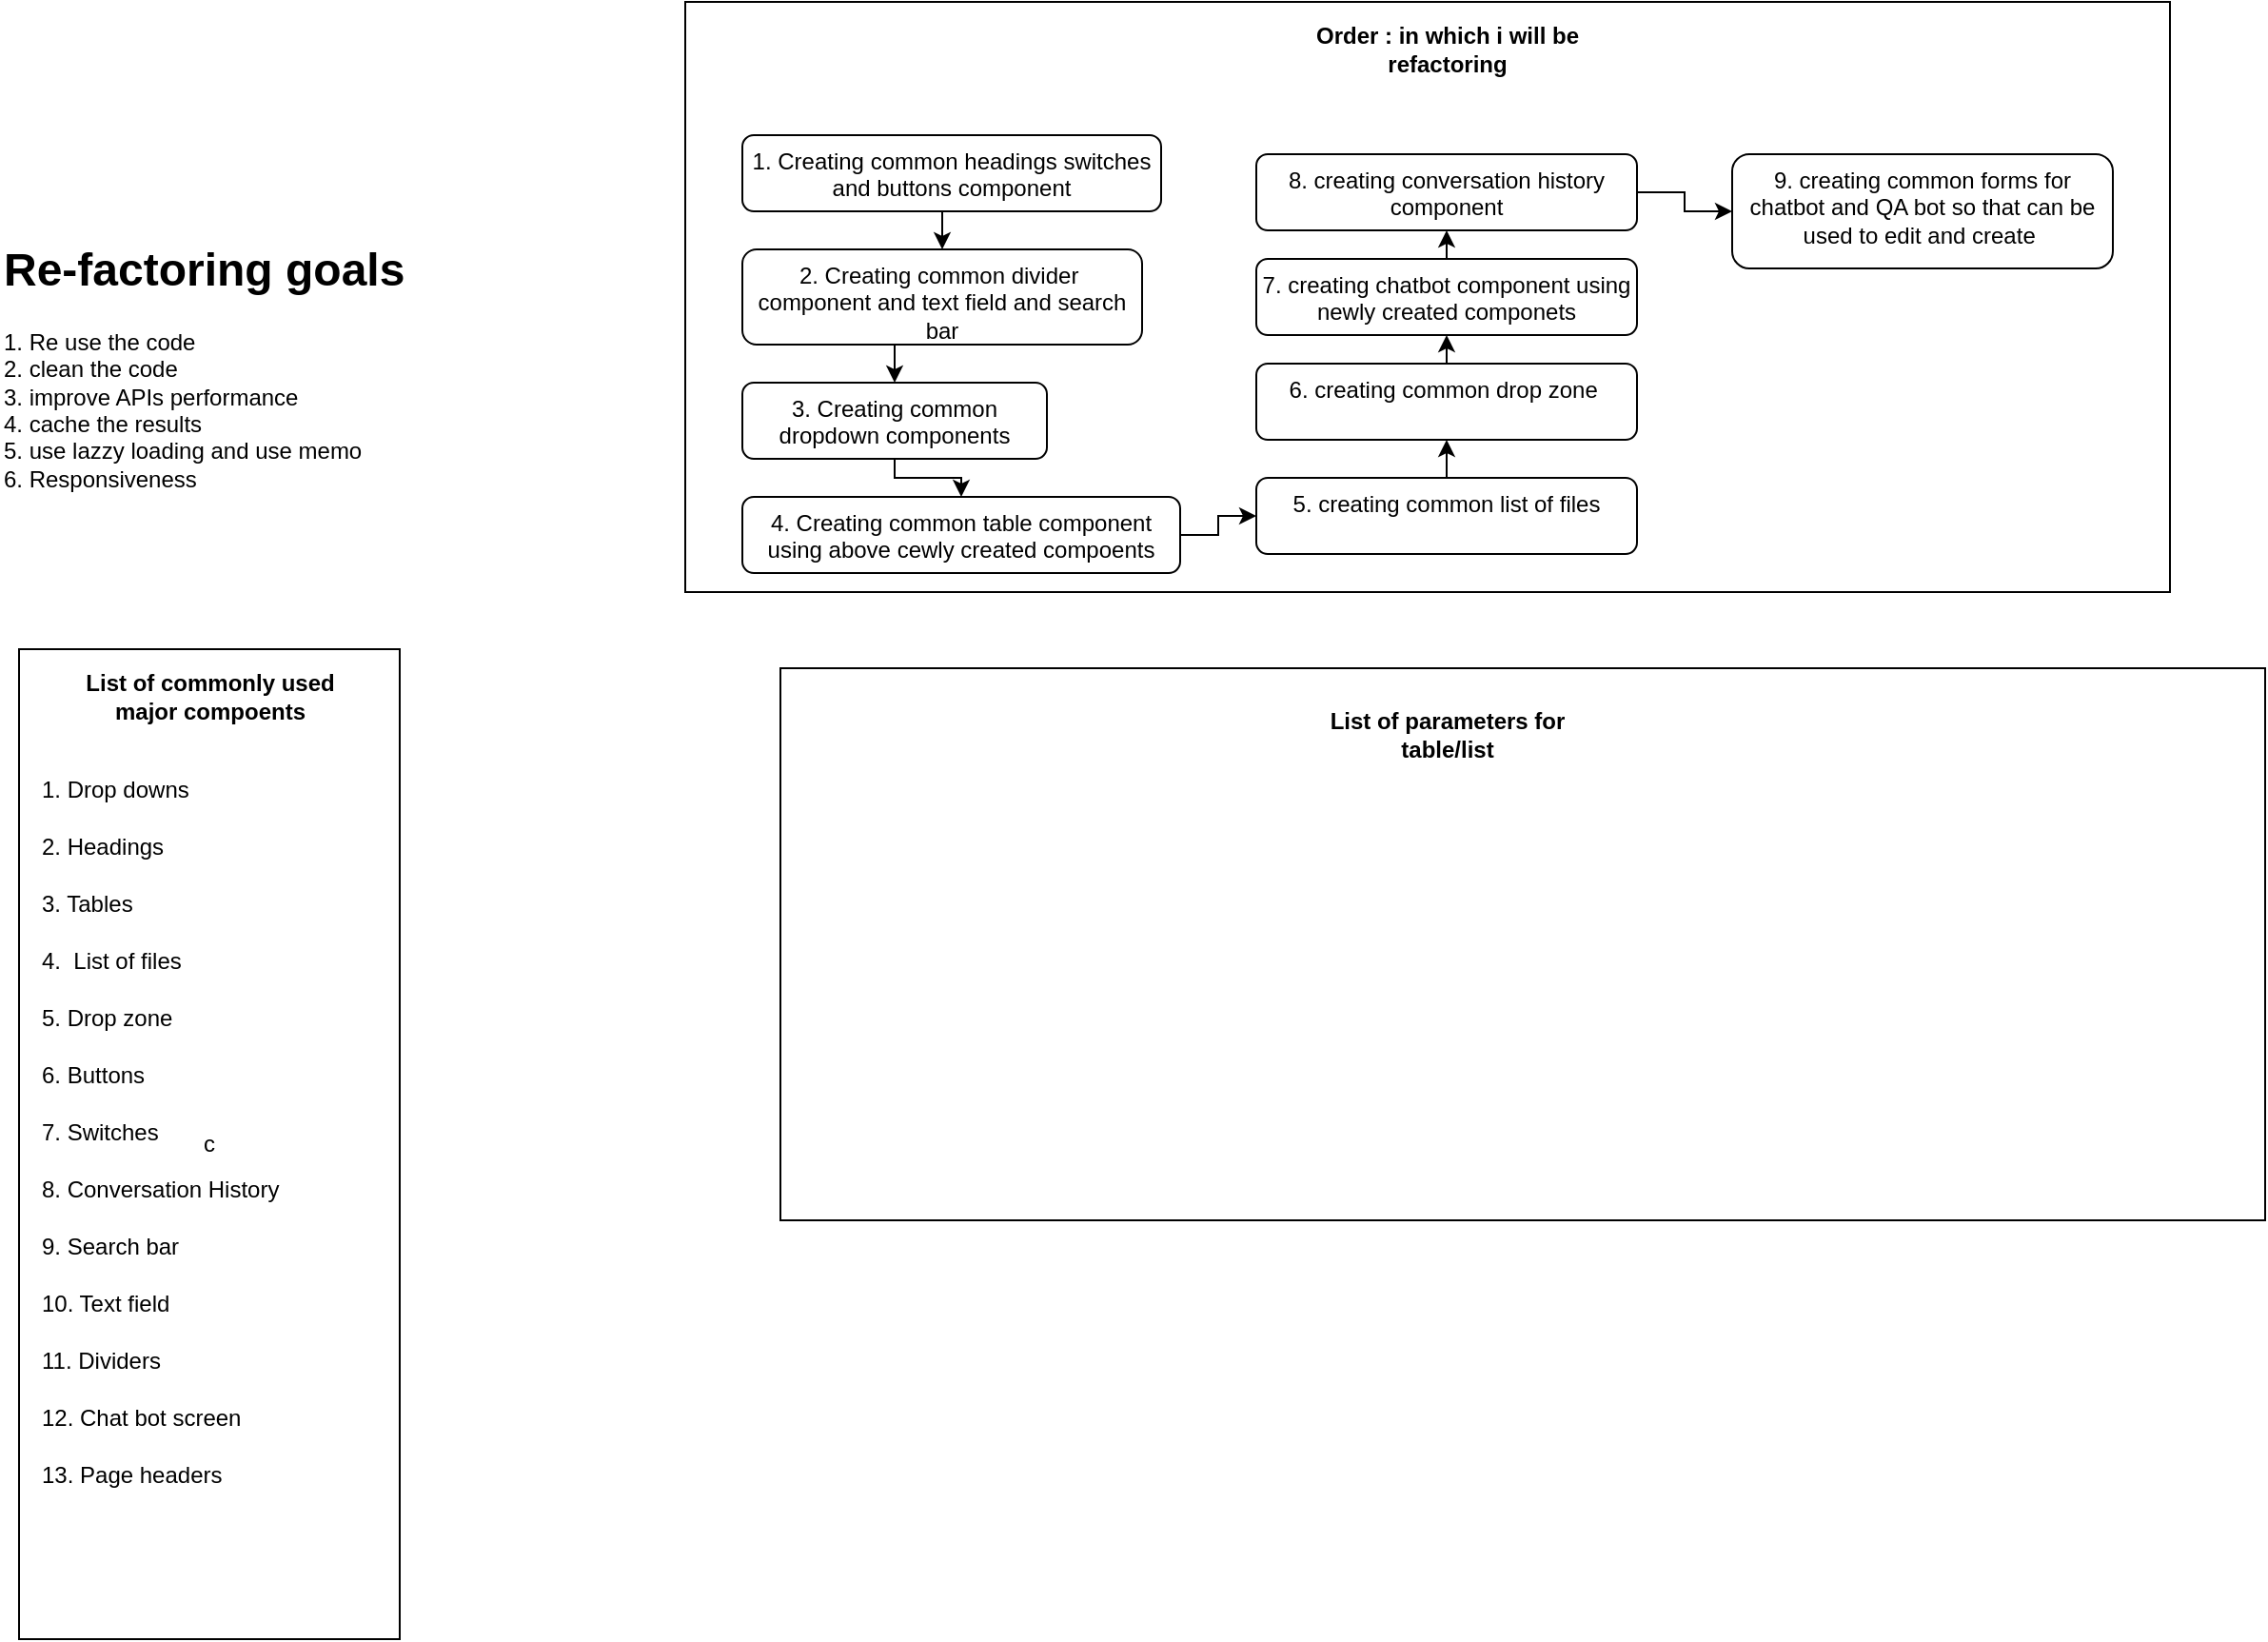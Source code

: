 <mxfile version="24.5.2" type="github">
  <diagram name="Page-1" id="wD-8uv_HLO9gvdmJCeTE">
    <mxGraphModel dx="875" dy="1564" grid="1" gridSize="10" guides="1" tooltips="1" connect="1" arrows="1" fold="1" page="1" pageScale="1" pageWidth="850" pageHeight="1100" math="0" shadow="0">
      <root>
        <mxCell id="0" />
        <mxCell id="1" parent="0" />
        <mxCell id="5xO4zUCTU97ihrAl-Xpu-1" value="&lt;h1 style=&quot;margin-top: 0px;&quot;&gt;Re-factoring goals&lt;/h1&gt;&lt;p&gt;1. Re use the code&lt;br&gt;2. clean the code&lt;br&gt;3. improve APIs performance&amp;nbsp;&lt;br&gt;4. cache the results&amp;nbsp;&lt;br&gt;5. use lazzy loading and use memo&lt;br&gt;6. Responsiveness&lt;/p&gt;" style="text;html=1;whiteSpace=wrap;overflow=hidden;rounded=0;" parent="1" vertex="1">
          <mxGeometry x="20" y="30" width="270" height="150" as="geometry" />
        </mxCell>
        <mxCell id="8uUWsJeZfMnWuA44fKmX-4" value="c&lt;span style=&quot;color: rgba(0, 0, 0, 0); font-family: monospace; font-size: 0px; text-align: start; text-wrap: nowrap;&quot;&gt;%3CmxGraphModel%3E%3Croot%3E%3CmxCell%20id%3D%220%22%2F%3E%3CmxCell%20id%3D%221%22%20parent%3D%220%22%2F%3E%3CmxCell%20id%3D%222%22%20value%3D%2211.%20Dividers%22%20style%3D%22text%3Bhtml%3D1%3Balign%3Dleft%3BverticalAlign%3Dtop%3BwhiteSpace%3Dwrap%3Brounded%3D0%3B%22%20vertex%3D%221%22%20parent%3D%221%22%3E%3CmxGeometry%20x%3D%2250%22%20y%3D%22560%22%20width%3D%22140%22%20height%3D%2230%22%20as%3D%22geometry%22%2F%3E%3C%2FmxCell%3E%3C%2Froot%3E%3C%2FmxGraphModel%3E&lt;/span&gt;" style="rounded=0;whiteSpace=wrap;html=1;fillColor=none;" parent="1" vertex="1">
          <mxGeometry x="30" y="250" width="200" height="520" as="geometry" />
        </mxCell>
        <mxCell id="8uUWsJeZfMnWuA44fKmX-5" value="&lt;b&gt;List of commonly used major compoents&lt;/b&gt;" style="text;html=1;align=center;verticalAlign=middle;whiteSpace=wrap;rounded=0;" parent="1" vertex="1">
          <mxGeometry x="47.5" y="260" width="165" height="30" as="geometry" />
        </mxCell>
        <mxCell id="8uUWsJeZfMnWuA44fKmX-6" value="1. Drop downs" style="text;html=1;align=left;verticalAlign=top;whiteSpace=wrap;rounded=0;" parent="1" vertex="1">
          <mxGeometry x="40" y="310" width="140" height="30" as="geometry" />
        </mxCell>
        <mxCell id="8uUWsJeZfMnWuA44fKmX-7" value="2. Headings" style="text;html=1;align=left;verticalAlign=top;whiteSpace=wrap;rounded=0;" parent="1" vertex="1">
          <mxGeometry x="40" y="340" width="100" height="30" as="geometry" />
        </mxCell>
        <mxCell id="8uUWsJeZfMnWuA44fKmX-8" value="3. Tables" style="text;html=1;align=left;verticalAlign=top;whiteSpace=wrap;rounded=0;" parent="1" vertex="1">
          <mxGeometry x="40" y="370" width="130" height="30" as="geometry" />
        </mxCell>
        <mxCell id="8uUWsJeZfMnWuA44fKmX-9" value="4.&amp;nbsp; List of files" style="text;html=1;align=left;verticalAlign=top;whiteSpace=wrap;rounded=0;" parent="1" vertex="1">
          <mxGeometry x="40" y="400" width="120" height="30" as="geometry" />
        </mxCell>
        <mxCell id="8uUWsJeZfMnWuA44fKmX-10" value="5. Drop zone" style="text;html=1;align=left;verticalAlign=top;whiteSpace=wrap;rounded=0;" parent="1" vertex="1">
          <mxGeometry x="40" y="430" width="130" height="30" as="geometry" />
        </mxCell>
        <mxCell id="8uUWsJeZfMnWuA44fKmX-11" value="6. Buttons" style="text;html=1;align=left;verticalAlign=top;whiteSpace=wrap;rounded=0;" parent="1" vertex="1">
          <mxGeometry x="40" y="460" width="130" height="30" as="geometry" />
        </mxCell>
        <mxCell id="8uUWsJeZfMnWuA44fKmX-12" value="7. Switches" style="text;html=1;align=left;verticalAlign=top;whiteSpace=wrap;rounded=0;" parent="1" vertex="1">
          <mxGeometry x="40" y="490" width="140" height="30" as="geometry" />
        </mxCell>
        <mxCell id="8uUWsJeZfMnWuA44fKmX-13" value="8. Conversation History" style="text;html=1;align=left;verticalAlign=top;whiteSpace=wrap;rounded=0;" parent="1" vertex="1">
          <mxGeometry x="40" y="520" width="150" height="30" as="geometry" />
        </mxCell>
        <mxCell id="8uUWsJeZfMnWuA44fKmX-14" value="9. Search bar" style="text;html=1;align=left;verticalAlign=top;whiteSpace=wrap;rounded=0;" parent="1" vertex="1">
          <mxGeometry x="40" y="550" width="120" height="30" as="geometry" />
        </mxCell>
        <mxCell id="8uUWsJeZfMnWuA44fKmX-15" value="10. Text field" style="text;html=1;align=left;verticalAlign=top;whiteSpace=wrap;rounded=0;" parent="1" vertex="1">
          <mxGeometry x="40" y="580" width="140" height="30" as="geometry" />
        </mxCell>
        <mxCell id="8uUWsJeZfMnWuA44fKmX-16" value="11. Dividers" style="text;html=1;align=left;verticalAlign=top;whiteSpace=wrap;rounded=0;" parent="1" vertex="1">
          <mxGeometry x="40" y="610" width="140" height="30" as="geometry" />
        </mxCell>
        <mxCell id="8uUWsJeZfMnWuA44fKmX-17" value="12. Chat bot screen" style="text;html=1;align=left;verticalAlign=top;whiteSpace=wrap;rounded=0;" parent="1" vertex="1">
          <mxGeometry x="40" y="640" width="140" height="30" as="geometry" />
        </mxCell>
        <mxCell id="8uUWsJeZfMnWuA44fKmX-18" value="" style="rounded=0;whiteSpace=wrap;html=1;fillColor=none;" parent="1" vertex="1">
          <mxGeometry x="380" y="-90" width="780" height="310" as="geometry" />
        </mxCell>
        <mxCell id="8uUWsJeZfMnWuA44fKmX-19" value="&lt;b&gt;Order : in which i will be refactoring&lt;/b&gt;" style="text;html=1;align=center;verticalAlign=middle;whiteSpace=wrap;rounded=0;" parent="1" vertex="1">
          <mxGeometry x="697.5" y="-80" width="165" height="30" as="geometry" />
        </mxCell>
        <mxCell id="8uUWsJeZfMnWuA44fKmX-24" style="edgeStyle=orthogonalEdgeStyle;rounded=0;orthogonalLoop=1;jettySize=auto;html=1;exitX=0.5;exitY=1;exitDx=0;exitDy=0;entryX=0.5;entryY=0;entryDx=0;entryDy=0;" parent="1" source="8uUWsJeZfMnWuA44fKmX-20" target="8uUWsJeZfMnWuA44fKmX-21" edge="1">
          <mxGeometry relative="1" as="geometry" />
        </mxCell>
        <mxCell id="8uUWsJeZfMnWuA44fKmX-20" value="1. Creating common headings switches and buttons component" style="rounded=1;whiteSpace=wrap;html=1;fillColor=none;align=center;verticalAlign=top;" parent="1" vertex="1">
          <mxGeometry x="410" y="-20" width="220" height="40" as="geometry" />
        </mxCell>
        <mxCell id="8uUWsJeZfMnWuA44fKmX-25" style="edgeStyle=orthogonalEdgeStyle;rounded=0;orthogonalLoop=1;jettySize=auto;html=1;exitX=0.5;exitY=1;exitDx=0;exitDy=0;entryX=0.5;entryY=0;entryDx=0;entryDy=0;" parent="1" source="8uUWsJeZfMnWuA44fKmX-21" target="8uUWsJeZfMnWuA44fKmX-22" edge="1">
          <mxGeometry relative="1" as="geometry" />
        </mxCell>
        <mxCell id="8uUWsJeZfMnWuA44fKmX-21" value="2. Creating common divider&amp;nbsp; component and text field and search bar" style="rounded=1;whiteSpace=wrap;html=1;fillColor=none;verticalAlign=top;align=center;" parent="1" vertex="1">
          <mxGeometry x="410" y="40" width="210" height="50" as="geometry" />
        </mxCell>
        <mxCell id="8uUWsJeZfMnWuA44fKmX-26" style="edgeStyle=orthogonalEdgeStyle;rounded=0;orthogonalLoop=1;jettySize=auto;html=1;exitX=0.5;exitY=1;exitDx=0;exitDy=0;entryX=0.5;entryY=0;entryDx=0;entryDy=0;" parent="1" source="8uUWsJeZfMnWuA44fKmX-22" target="8uUWsJeZfMnWuA44fKmX-23" edge="1">
          <mxGeometry relative="1" as="geometry">
            <Array as="points">
              <mxPoint x="490" y="160" />
            </Array>
          </mxGeometry>
        </mxCell>
        <mxCell id="8uUWsJeZfMnWuA44fKmX-22" value="3. Creating common dropdown components" style="rounded=1;whiteSpace=wrap;html=1;fillColor=none;verticalAlign=top;align=center;" parent="1" vertex="1">
          <mxGeometry x="410" y="110" width="160" height="40" as="geometry" />
        </mxCell>
        <mxCell id="8uUWsJeZfMnWuA44fKmX-28" style="edgeStyle=orthogonalEdgeStyle;rounded=0;orthogonalLoop=1;jettySize=auto;html=1;exitX=1;exitY=0.5;exitDx=0;exitDy=0;entryX=0;entryY=0.5;entryDx=0;entryDy=0;" parent="1" source="8uUWsJeZfMnWuA44fKmX-23" target="8uUWsJeZfMnWuA44fKmX-27" edge="1">
          <mxGeometry relative="1" as="geometry" />
        </mxCell>
        <mxCell id="8uUWsJeZfMnWuA44fKmX-23" value="4. Creating common table component using above cewly created compoents" style="rounded=1;whiteSpace=wrap;html=1;fillColor=none;verticalAlign=top;align=center;" parent="1" vertex="1">
          <mxGeometry x="410" y="170" width="230" height="40" as="geometry" />
        </mxCell>
        <mxCell id="8uUWsJeZfMnWuA44fKmX-30" style="edgeStyle=orthogonalEdgeStyle;rounded=0;orthogonalLoop=1;jettySize=auto;html=1;exitX=0.5;exitY=0;exitDx=0;exitDy=0;entryX=0.5;entryY=1;entryDx=0;entryDy=0;" parent="1" source="8uUWsJeZfMnWuA44fKmX-27" target="8uUWsJeZfMnWuA44fKmX-29" edge="1">
          <mxGeometry relative="1" as="geometry" />
        </mxCell>
        <mxCell id="8uUWsJeZfMnWuA44fKmX-27" value="5. creating common list of files" style="rounded=1;whiteSpace=wrap;html=1;fillColor=none;verticalAlign=top;align=center;" parent="1" vertex="1">
          <mxGeometry x="680" y="160" width="200" height="40" as="geometry" />
        </mxCell>
        <mxCell id="8uUWsJeZfMnWuA44fKmX-32" style="edgeStyle=orthogonalEdgeStyle;rounded=0;orthogonalLoop=1;jettySize=auto;html=1;exitX=0.5;exitY=0;exitDx=0;exitDy=0;entryX=0.5;entryY=1;entryDx=0;entryDy=0;" parent="1" source="8uUWsJeZfMnWuA44fKmX-29" target="8uUWsJeZfMnWuA44fKmX-31" edge="1">
          <mxGeometry relative="1" as="geometry" />
        </mxCell>
        <mxCell id="8uUWsJeZfMnWuA44fKmX-29" value="6. creating common drop zone&amp;nbsp;" style="rounded=1;whiteSpace=wrap;html=1;fillColor=none;verticalAlign=top;align=center;" parent="1" vertex="1">
          <mxGeometry x="680" y="100" width="200" height="40" as="geometry" />
        </mxCell>
        <mxCell id="8uUWsJeZfMnWuA44fKmX-34" style="edgeStyle=orthogonalEdgeStyle;rounded=0;orthogonalLoop=1;jettySize=auto;html=1;exitX=0.5;exitY=0;exitDx=0;exitDy=0;entryX=0.5;entryY=1;entryDx=0;entryDy=0;" parent="1" source="8uUWsJeZfMnWuA44fKmX-31" target="8uUWsJeZfMnWuA44fKmX-33" edge="1">
          <mxGeometry relative="1" as="geometry" />
        </mxCell>
        <mxCell id="8uUWsJeZfMnWuA44fKmX-31" value="7. creating chatbot component using newly created componets" style="rounded=1;whiteSpace=wrap;html=1;fillColor=none;verticalAlign=top;align=center;" parent="1" vertex="1">
          <mxGeometry x="680" y="45" width="200" height="40" as="geometry" />
        </mxCell>
        <mxCell id="8uUWsJeZfMnWuA44fKmX-36" style="edgeStyle=orthogonalEdgeStyle;rounded=0;orthogonalLoop=1;jettySize=auto;html=1;exitX=1;exitY=0.5;exitDx=0;exitDy=0;entryX=0;entryY=0.5;entryDx=0;entryDy=0;" parent="1" source="8uUWsJeZfMnWuA44fKmX-33" target="8uUWsJeZfMnWuA44fKmX-35" edge="1">
          <mxGeometry relative="1" as="geometry" />
        </mxCell>
        <mxCell id="8uUWsJeZfMnWuA44fKmX-33" value="8. creating conversation history component" style="rounded=1;whiteSpace=wrap;html=1;fillColor=none;verticalAlign=top;align=center;" parent="1" vertex="1">
          <mxGeometry x="680" y="-10" width="200" height="40" as="geometry" />
        </mxCell>
        <mxCell id="8uUWsJeZfMnWuA44fKmX-35" value="9. creating common forms for chatbot and QA bot so that can be used to edit and create&amp;nbsp;" style="rounded=1;whiteSpace=wrap;html=1;fillColor=none;verticalAlign=top;align=center;" parent="1" vertex="1">
          <mxGeometry x="930" y="-10" width="200" height="60" as="geometry" />
        </mxCell>
        <mxCell id="fsgfs2xmXY5ecEChdCuf-1" value="13. Page headers" style="text;html=1;align=left;verticalAlign=top;whiteSpace=wrap;rounded=0;" vertex="1" parent="1">
          <mxGeometry x="40" y="670" width="140" height="30" as="geometry" />
        </mxCell>
        <mxCell id="fsgfs2xmXY5ecEChdCuf-2" value="&lt;span style=&quot;color: rgba(0, 0, 0, 0); font-family: monospace; font-size: 0px; text-align: start; text-wrap: nowrap;&quot;&gt;%3CmxGraphModel%3E%3Croot%3E%3CmxCell%20id%3D%220%22%2F%3E%3CmxCell%20id%3D%221%22%20parent%3D%220%22%2F%3E%3CmxCell%20id%3D%222%22%20value%3D%2211.%20Dividers%22%20style%3D%22text%3Bhtml%3D1%3Balign%3Dleft%3BverticalAlign%3Dtop%3BwhiteSpace%3Dwrap%3Brounded%3D0%3B%22%20vertex%3D%221%22%20parent%3D%221%22%3E%3CmxGeometry%20x%3D%2250%22%20y%3D%22560%22%20width%3D%22140%22%20height%3D%2230%22%20as%3D%22geometry%22%2F%3E%3C%2FmxCell%3E%3C%2Froot%3E%3C%2FmxGraphModel%3E&lt;/span&gt;" style="rounded=0;whiteSpace=wrap;html=1;fillColor=none;" vertex="1" parent="1">
          <mxGeometry x="430" y="260" width="780" height="290" as="geometry" />
        </mxCell>
        <mxCell id="fsgfs2xmXY5ecEChdCuf-3" value="&lt;b&gt;List of parameters for table/list&lt;/b&gt;" style="text;html=1;align=center;verticalAlign=middle;whiteSpace=wrap;rounded=0;" vertex="1" parent="1">
          <mxGeometry x="697.5" y="280" width="165" height="30" as="geometry" />
        </mxCell>
      </root>
    </mxGraphModel>
  </diagram>
</mxfile>
